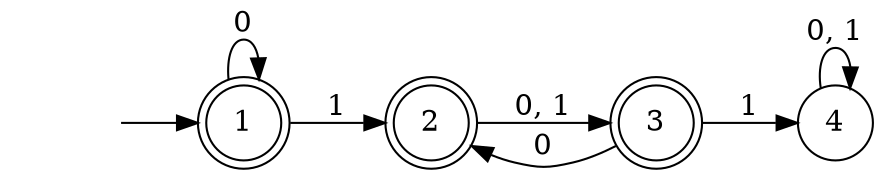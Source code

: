 digraph G {
	rankdir=LR;
	null [shape = plaintext label=""]
	1 [shape=doublecircle];
	2 [shape=doublecircle];
	3 [shape=doublecircle];
	4 [shape=circle];
	null -> 1
	1 -> 1 [label = "0"];
	1 -> 2 [label = "1"];
	2 -> 3 [label = "0, 1"];
	3 -> 4 [label = "1"];
	3 -> 2 [label = "0"];
	4 -> 4 [label = "0, 1"];
}
